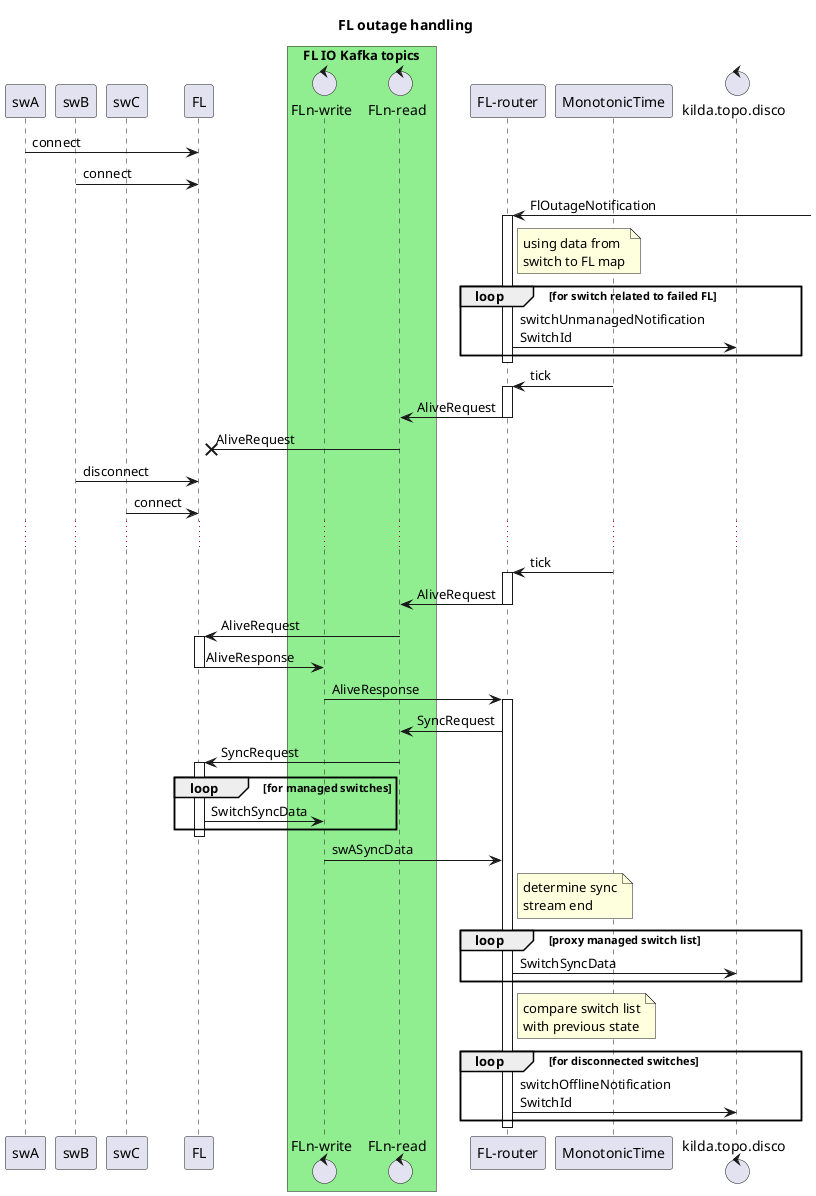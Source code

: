 @startuml
title FL outage handling

participant swA
participant swB
participant swC

participant FL

box "FL IO Kafka topics" #LightGreen
control "FLn-write" as fl_write.kafka
control "FLn-read" as fl_read.kafka
end box

participant "FL-router" as fl_router
participant MonotonicTime as Time

control kilda.topo.disco as discovery.kafka

swA -> FL: connect
swB -> FL: connect

fl_router <-] : FlOutageNotification
activate fl_router
note right of fl_router: using data from\nswitch to FL map
loop for switch related to failed FL
fl_router -> discovery.kafka: switchUnmanagedNotification\nSwitchId
end
deactivate fl_router

Time -> fl_router: tick
activate fl_router
fl_router -> fl_read.kafka: AliveRequest
deactivate fl_router
fl_read.kafka ->X FL: AliveRequest

swB -> FL: disconnect
swC -> FL: connect

...

Time -> fl_router: tick
activate fl_router
fl_router -> fl_read.kafka: AliveRequest
deactivate fl_router
fl_read.kafka -> FL: AliveRequest
activate FL
FL -> fl_write.kafka: AliveResponse
deactivate FL
fl_write.kafka -> fl_router: AliveResponse

activate fl_router
fl_router -> fl_read.kafka: SyncRequest

fl_read.kafka -> FL: SyncRequest
activate FL
loop for managed switches
    FL -> fl_write.kafka: SwitchSyncData
end
deactivate FL

fl_write.kafka -> fl_router: swASyncData
note right of fl_router: determine sync\nstream end
loop proxy managed switch list
    fl_router -> discovery.kafka: SwitchSyncData
end 
note right of fl_router: compare switch list\nwith previous state
loop for disconnected switches
    fl_router -> discovery.kafka: switchOfflineNotification\nSwitchId
end
deactivate fl_router

@enduml
